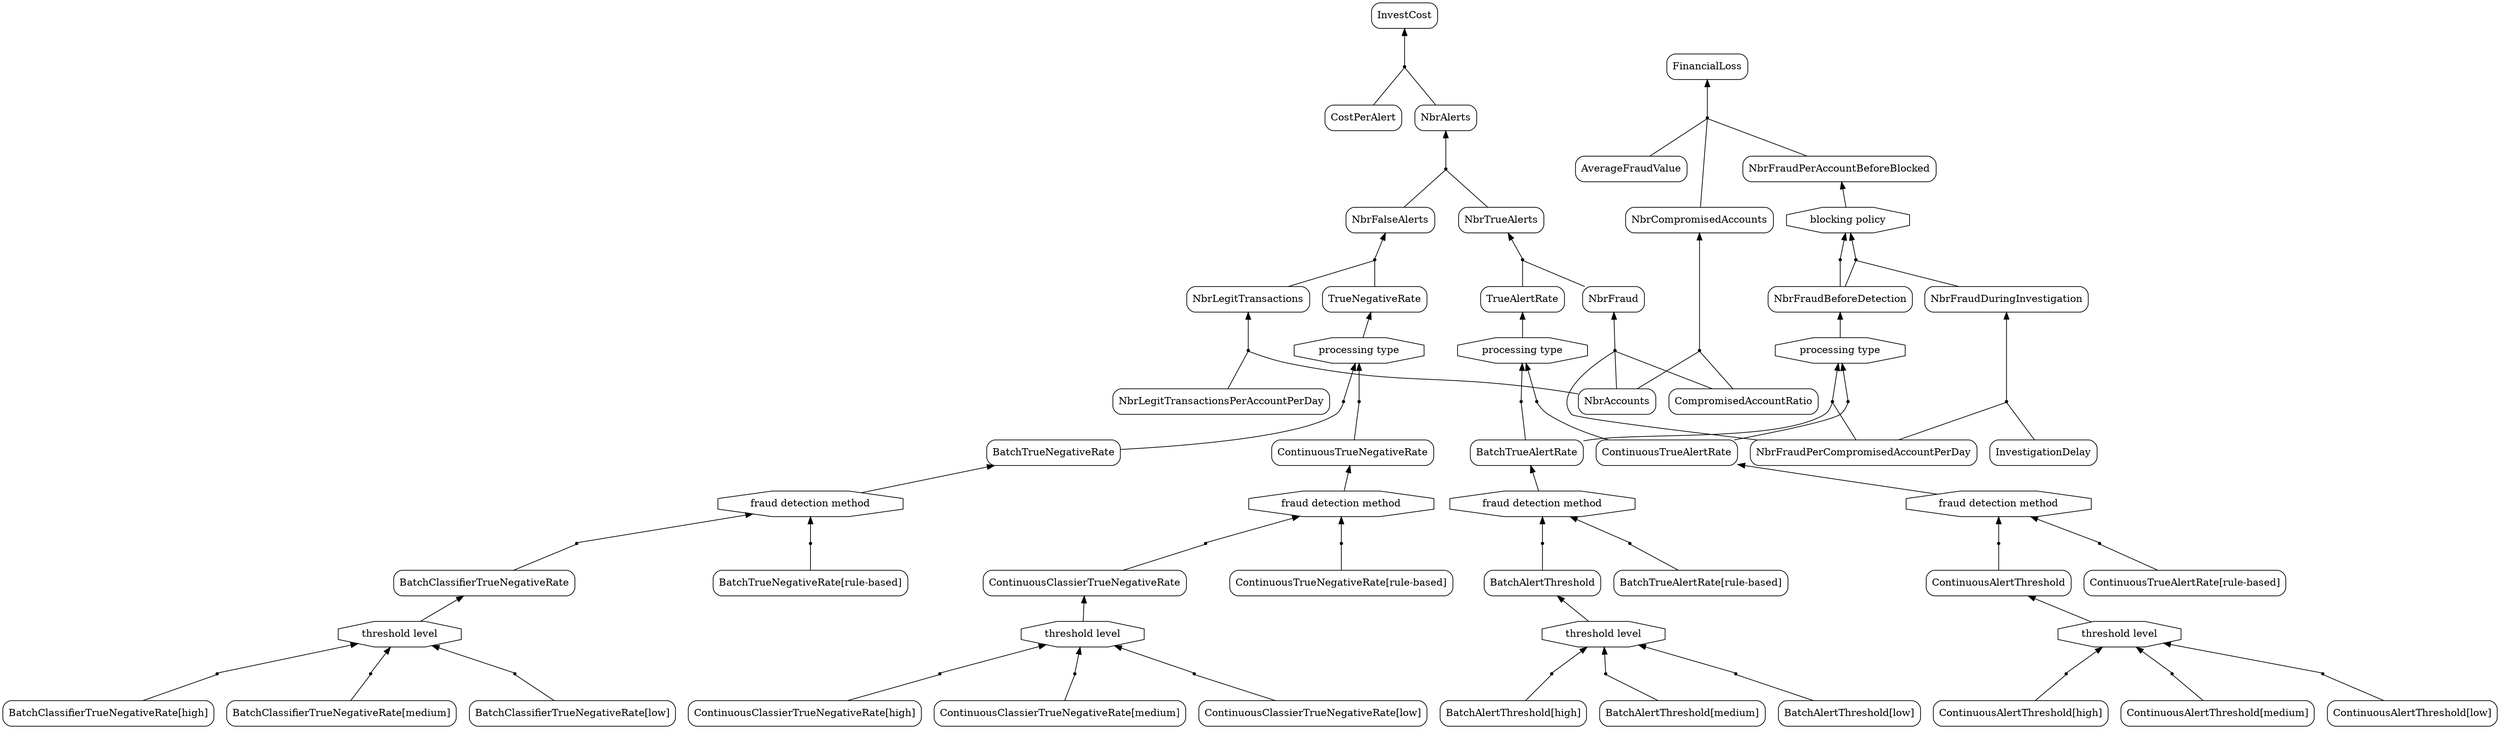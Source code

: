 digraph G { 
rankdir = BT 
"AverageFraudValue"[shape = box, style = rounded] 
"NbrAccounts"[shape = box, style = rounded] 
"CompromisedAccountRatio"[shape = box, style = rounded] 
"NbrCompromisedAccounts"[shape = box, style = rounded] 
AndRef0[shape = point] 
AndRef0->"NbrCompromisedAccounts"
"NbrAccounts"->AndRef0 [dir = none] 
"CompromisedAccountRatio"->AndRef0 [dir = none] 
AndRef1[shape = point] 
2[label="threshold level", shape = polygon, sides =8]2->"ContinuousAlertThreshold"
"ContinuousAlertThreshold[high]"[shape = box, style = rounded] 
AndRef1->2
"ContinuousAlertThreshold[high]"->AndRef1 [dir = none] 
AndRef2[shape = point] 
2[label="threshold level", shape = polygon, sides =8]"ContinuousAlertThreshold[medium]"[shape = box, style = rounded] 
AndRef2->2
"ContinuousAlertThreshold[medium]"->AndRef2 [dir = none] 
AndRef3[shape = point] 
2[label="threshold level", shape = polygon, sides =8]"ContinuousAlertThreshold[low]"[shape = box, style = rounded] 
AndRef3->2
"ContinuousAlertThreshold[low]"->AndRef3 [dir = none] 
"ContinuousAlertThreshold"[shape = box, style = rounded] 
AndRef4[shape = point] 
5[label="fraud detection method", shape = polygon, sides =8]5->"ContinuousTrueAlertRate"
"ContinuousAlertThreshold"[shape = box, style = rounded] 
AndRef4->5
"ContinuousAlertThreshold"->AndRef4 [dir = none] 
AndRef5[shape = point] 
5[label="fraud detection method", shape = polygon, sides =8]"ContinuousTrueAlertRate[rule-based]"[shape = box, style = rounded] 
AndRef5->5
"ContinuousTrueAlertRate[rule-based]"->AndRef5 [dir = none] 
"ContinuousTrueAlertRate"[shape = box, style = rounded] 
AndRef6[shape = point] 
7[label="processing type", shape = polygon, sides =8]7->"NbrFraudBeforeDetection"
"ContinuousTrueAlertRate"[shape = box, style = rounded] 
AndRef6->7
"ContinuousTrueAlertRate"->AndRef6 [dir = none] 
"NbrFraudPerCompromisedAccountPerDay"[shape = box, style = rounded] 
AndRef7[shape = point] 
8[label="threshold level", shape = polygon, sides =8]8->"BatchAlertThreshold"
"BatchAlertThreshold[high]"[shape = box, style = rounded] 
AndRef7->8
"BatchAlertThreshold[high]"->AndRef7 [dir = none] 
AndRef8[shape = point] 
8[label="threshold level", shape = polygon, sides =8]"BatchAlertThreshold[medium]"[shape = box, style = rounded] 
AndRef8->8
"BatchAlertThreshold[medium]"->AndRef8 [dir = none] 
AndRef9[shape = point] 
8[label="threshold level", shape = polygon, sides =8]"BatchAlertThreshold[low]"[shape = box, style = rounded] 
AndRef9->8
"BatchAlertThreshold[low]"->AndRef9 [dir = none] 
"BatchAlertThreshold"[shape = box, style = rounded] 
AndRef10[shape = point] 
11[label="fraud detection method", shape = polygon, sides =8]11->"BatchTrueAlertRate"
"BatchAlertThreshold"[shape = box, style = rounded] 
AndRef10->11
"BatchAlertThreshold"->AndRef10 [dir = none] 
AndRef11[shape = point] 
11[label="fraud detection method", shape = polygon, sides =8]"BatchTrueAlertRate[rule-based]"[shape = box, style = rounded] 
AndRef11->11
"BatchTrueAlertRate[rule-based]"->AndRef11 [dir = none] 
"BatchTrueAlertRate"[shape = box, style = rounded] 
AndRef12[shape = point] 
7[label="processing type", shape = polygon, sides =8]"NbrFraudPerCompromisedAccountPerDay"[shape = box, style = rounded] 
"BatchTrueAlertRate"[shape = box, style = rounded] 
AndRef12->7
"NbrFraudPerCompromisedAccountPerDay"->AndRef12 [dir = none] 
"BatchTrueAlertRate"->AndRef12 [dir = none] 
"NbrFraudBeforeDetection"[shape = box, style = rounded] 
AndRef13[shape = point] 
14[label="blocking policy", shape = polygon, sides =8]14->"NbrFraudPerAccountBeforeBlocked"
"NbrFraudBeforeDetection"[shape = box, style = rounded] 
AndRef13->14
"NbrFraudBeforeDetection"->AndRef13 [dir = none] 
"NbrFraudBeforeDetection"[shape = box, style = rounded] 
"NbrFraudPerCompromisedAccountPerDay"[shape = box, style = rounded] 
"InvestigationDelay"[shape = box, style = rounded] 
"NbrFraudDuringInvestigation"[shape = box, style = rounded] 
AndRef14[shape = point] 
AndRef14->"NbrFraudDuringInvestigation"
"NbrFraudPerCompromisedAccountPerDay"->AndRef14 [dir = none] 
"InvestigationDelay"->AndRef14 [dir = none] 
AndRef15[shape = point] 
14[label="blocking policy", shape = polygon, sides =8]"NbrFraudBeforeDetection"[shape = box, style = rounded] 
"NbrFraudDuringInvestigation"[shape = box, style = rounded] 
AndRef15->14
"NbrFraudBeforeDetection"->AndRef15 [dir = none] 
"NbrFraudDuringInvestigation"->AndRef15 [dir = none] 
"NbrFraudPerAccountBeforeBlocked"[shape = box, style = rounded] 
"FinancialLoss"[shape = box, style = rounded] 
AndRef16[shape = point] 
AndRef16->"FinancialLoss"
"AverageFraudValue"->AndRef16 [dir = none] 
"NbrCompromisedAccounts"->AndRef16 [dir = none] 
"NbrFraudPerAccountBeforeBlocked"->AndRef16 [dir = none] 
"NbrFraud"[shape = box, style = rounded] 
AndRef17[shape = point] 
AndRef17->"NbrFraud"
"NbrAccounts"->AndRef17 [dir = none] 
"CompromisedAccountRatio"->AndRef17 [dir = none] 
"NbrFraudPerCompromisedAccountPerDay"->AndRef17 [dir = none] 
"ContinuousTrueAlertRate"[shape = box, style = rounded] 
AndRef18[shape = point] 
19[label="processing type", shape = polygon, sides =8]19->"TrueAlertRate"
"ContinuousTrueAlertRate"[shape = box, style = rounded] 
AndRef18->19
"ContinuousTrueAlertRate"->AndRef18 [dir = none] 
"BatchTrueAlertRate"[shape = box, style = rounded] 
AndRef19[shape = point] 
19[label="processing type", shape = polygon, sides =8]"BatchTrueAlertRate"[shape = box, style = rounded] 
AndRef19->19
"BatchTrueAlertRate"->AndRef19 [dir = none] 
"TrueAlertRate"[shape = box, style = rounded] 
"NbrTrueAlerts"[shape = box, style = rounded] 
AndRef20[shape = point] 
AndRef20->"NbrTrueAlerts"
"NbrFraud"->AndRef20 [dir = none] 
"TrueAlertRate"->AndRef20 [dir = none] 
"NbrLegitTransactionsPerAccountPerDay"[shape = box, style = rounded] 
"NbrLegitTransactions"[shape = box, style = rounded] 
AndRef21[shape = point] 
AndRef21->"NbrLegitTransactions"
"NbrAccounts"->AndRef21 [dir = none] 
"NbrLegitTransactionsPerAccountPerDay"->AndRef21 [dir = none] 
AndRef22[shape = point] 
23[label="threshold level", shape = polygon, sides =8]23->"ContinuousClassierTrueNegativeRate"
"ContinuousClassierTrueNegativeRate[high]"[shape = box, style = rounded] 
AndRef22->23
"ContinuousClassierTrueNegativeRate[high]"->AndRef22 [dir = none] 
AndRef23[shape = point] 
23[label="threshold level", shape = polygon, sides =8]"ContinuousClassierTrueNegativeRate[medium]"[shape = box, style = rounded] 
AndRef23->23
"ContinuousClassierTrueNegativeRate[medium]"->AndRef23 [dir = none] 
AndRef24[shape = point] 
23[label="threshold level", shape = polygon, sides =8]"ContinuousClassierTrueNegativeRate[low]"[shape = box, style = rounded] 
AndRef24->23
"ContinuousClassierTrueNegativeRate[low]"->AndRef24 [dir = none] 
"ContinuousClassierTrueNegativeRate"[shape = box, style = rounded] 
AndRef25[shape = point] 
26[label="fraud detection method", shape = polygon, sides =8]26->"ContinuousTrueNegativeRate"
"ContinuousClassierTrueNegativeRate"[shape = box, style = rounded] 
AndRef25->26
"ContinuousClassierTrueNegativeRate"->AndRef25 [dir = none] 
AndRef26[shape = point] 
26[label="fraud detection method", shape = polygon, sides =8]"ContinuousTrueNegativeRate[rule-based]"[shape = box, style = rounded] 
AndRef26->26
"ContinuousTrueNegativeRate[rule-based]"->AndRef26 [dir = none] 
"ContinuousTrueNegativeRate"[shape = box, style = rounded] 
AndRef27[shape = point] 
28[label="processing type", shape = polygon, sides =8]28->"TrueNegativeRate"
"ContinuousTrueNegativeRate"[shape = box, style = rounded] 
AndRef27->28
"ContinuousTrueNegativeRate"->AndRef27 [dir = none] 
AndRef28[shape = point] 
29[label="threshold level", shape = polygon, sides =8]29->"BatchClassifierTrueNegativeRate"
"BatchClassifierTrueNegativeRate[high]"[shape = box, style = rounded] 
AndRef28->29
"BatchClassifierTrueNegativeRate[high]"->AndRef28 [dir = none] 
AndRef29[shape = point] 
29[label="threshold level", shape = polygon, sides =8]"BatchClassifierTrueNegativeRate[medium]"[shape = box, style = rounded] 
AndRef29->29
"BatchClassifierTrueNegativeRate[medium]"->AndRef29 [dir = none] 
AndRef30[shape = point] 
29[label="threshold level", shape = polygon, sides =8]"BatchClassifierTrueNegativeRate[low]"[shape = box, style = rounded] 
AndRef30->29
"BatchClassifierTrueNegativeRate[low]"->AndRef30 [dir = none] 
"BatchClassifierTrueNegativeRate"[shape = box, style = rounded] 
AndRef31[shape = point] 
32[label="fraud detection method", shape = polygon, sides =8]32->"BatchTrueNegativeRate"
"BatchClassifierTrueNegativeRate"[shape = box, style = rounded] 
AndRef31->32
"BatchClassifierTrueNegativeRate"->AndRef31 [dir = none] 
AndRef32[shape = point] 
32[label="fraud detection method", shape = polygon, sides =8]"BatchTrueNegativeRate[rule-based]"[shape = box, style = rounded] 
AndRef32->32
"BatchTrueNegativeRate[rule-based]"->AndRef32 [dir = none] 
"BatchTrueNegativeRate"[shape = box, style = rounded] 
AndRef33[shape = point] 
28[label="processing type", shape = polygon, sides =8]"BatchTrueNegativeRate"[shape = box, style = rounded] 
AndRef33->28
"BatchTrueNegativeRate"->AndRef33 [dir = none] 
"TrueNegativeRate"[shape = box, style = rounded] 
"NbrFalseAlerts"[shape = box, style = rounded] 
AndRef34[shape = point] 
AndRef34->"NbrFalseAlerts"
"NbrLegitTransactions"->AndRef34 [dir = none] 
"TrueNegativeRate"->AndRef34 [dir = none] 
"NbrAlerts"[shape = box, style = rounded] 
AndRef35[shape = point] 
AndRef35->"NbrAlerts"
"NbrTrueAlerts"->AndRef35 [dir = none] 
"NbrFalseAlerts"->AndRef35 [dir = none] 
"CostPerAlert"[shape = box, style = rounded] 
"InvestCost"[shape = box, style = rounded] 
AndRef36[shape = point] 
AndRef36->"InvestCost"
"NbrAlerts"->AndRef36 [dir = none] 
"CostPerAlert"->AndRef36 [dir = none] 
}
